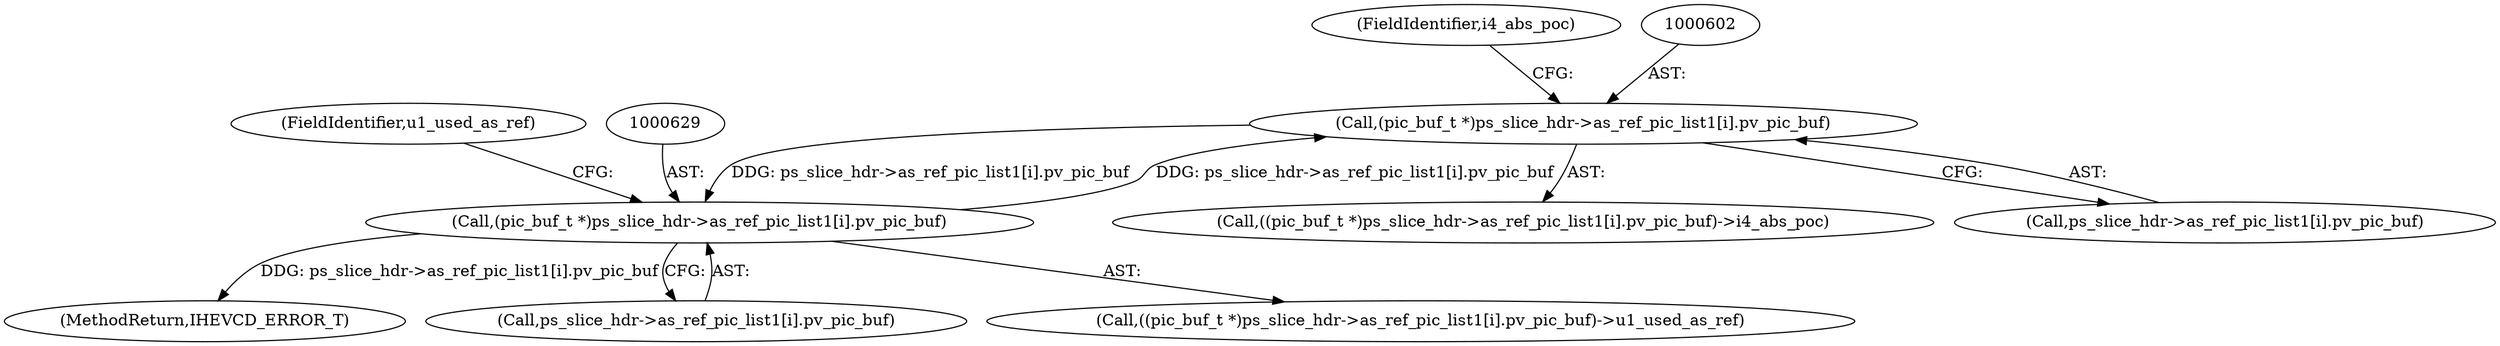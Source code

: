digraph "0_Android_2b9fb0c2074d370a254b35e2489de2d94943578d@array" {
"1000601" [label="(Call,(pic_buf_t *)ps_slice_hdr->as_ref_pic_list1[i].pv_pic_buf)"];
"1000628" [label="(Call,(pic_buf_t *)ps_slice_hdr->as_ref_pic_list1[i].pv_pic_buf)"];
"1000601" [label="(Call,(pic_buf_t *)ps_slice_hdr->as_ref_pic_list1[i].pv_pic_buf)"];
"1000600" [label="(Call,((pic_buf_t *)ps_slice_hdr->as_ref_pic_list1[i].pv_pic_buf)->i4_abs_poc)"];
"1000601" [label="(Call,(pic_buf_t *)ps_slice_hdr->as_ref_pic_list1[i].pv_pic_buf)"];
"1000628" [label="(Call,(pic_buf_t *)ps_slice_hdr->as_ref_pic_list1[i].pv_pic_buf)"];
"1000637" [label="(FieldIdentifier,u1_used_as_ref)"];
"1005291" [label="(MethodReturn,IHEVCD_ERROR_T)"];
"1000630" [label="(Call,ps_slice_hdr->as_ref_pic_list1[i].pv_pic_buf)"];
"1000627" [label="(Call,((pic_buf_t *)ps_slice_hdr->as_ref_pic_list1[i].pv_pic_buf)->u1_used_as_ref)"];
"1000603" [label="(Call,ps_slice_hdr->as_ref_pic_list1[i].pv_pic_buf)"];
"1000610" [label="(FieldIdentifier,i4_abs_poc)"];
"1000601" -> "1000600"  [label="AST: "];
"1000601" -> "1000603"  [label="CFG: "];
"1000602" -> "1000601"  [label="AST: "];
"1000603" -> "1000601"  [label="AST: "];
"1000610" -> "1000601"  [label="CFG: "];
"1000628" -> "1000601"  [label="DDG: ps_slice_hdr->as_ref_pic_list1[i].pv_pic_buf"];
"1000601" -> "1000628"  [label="DDG: ps_slice_hdr->as_ref_pic_list1[i].pv_pic_buf"];
"1000628" -> "1000627"  [label="AST: "];
"1000628" -> "1000630"  [label="CFG: "];
"1000629" -> "1000628"  [label="AST: "];
"1000630" -> "1000628"  [label="AST: "];
"1000637" -> "1000628"  [label="CFG: "];
"1000628" -> "1005291"  [label="DDG: ps_slice_hdr->as_ref_pic_list1[i].pv_pic_buf"];
}
